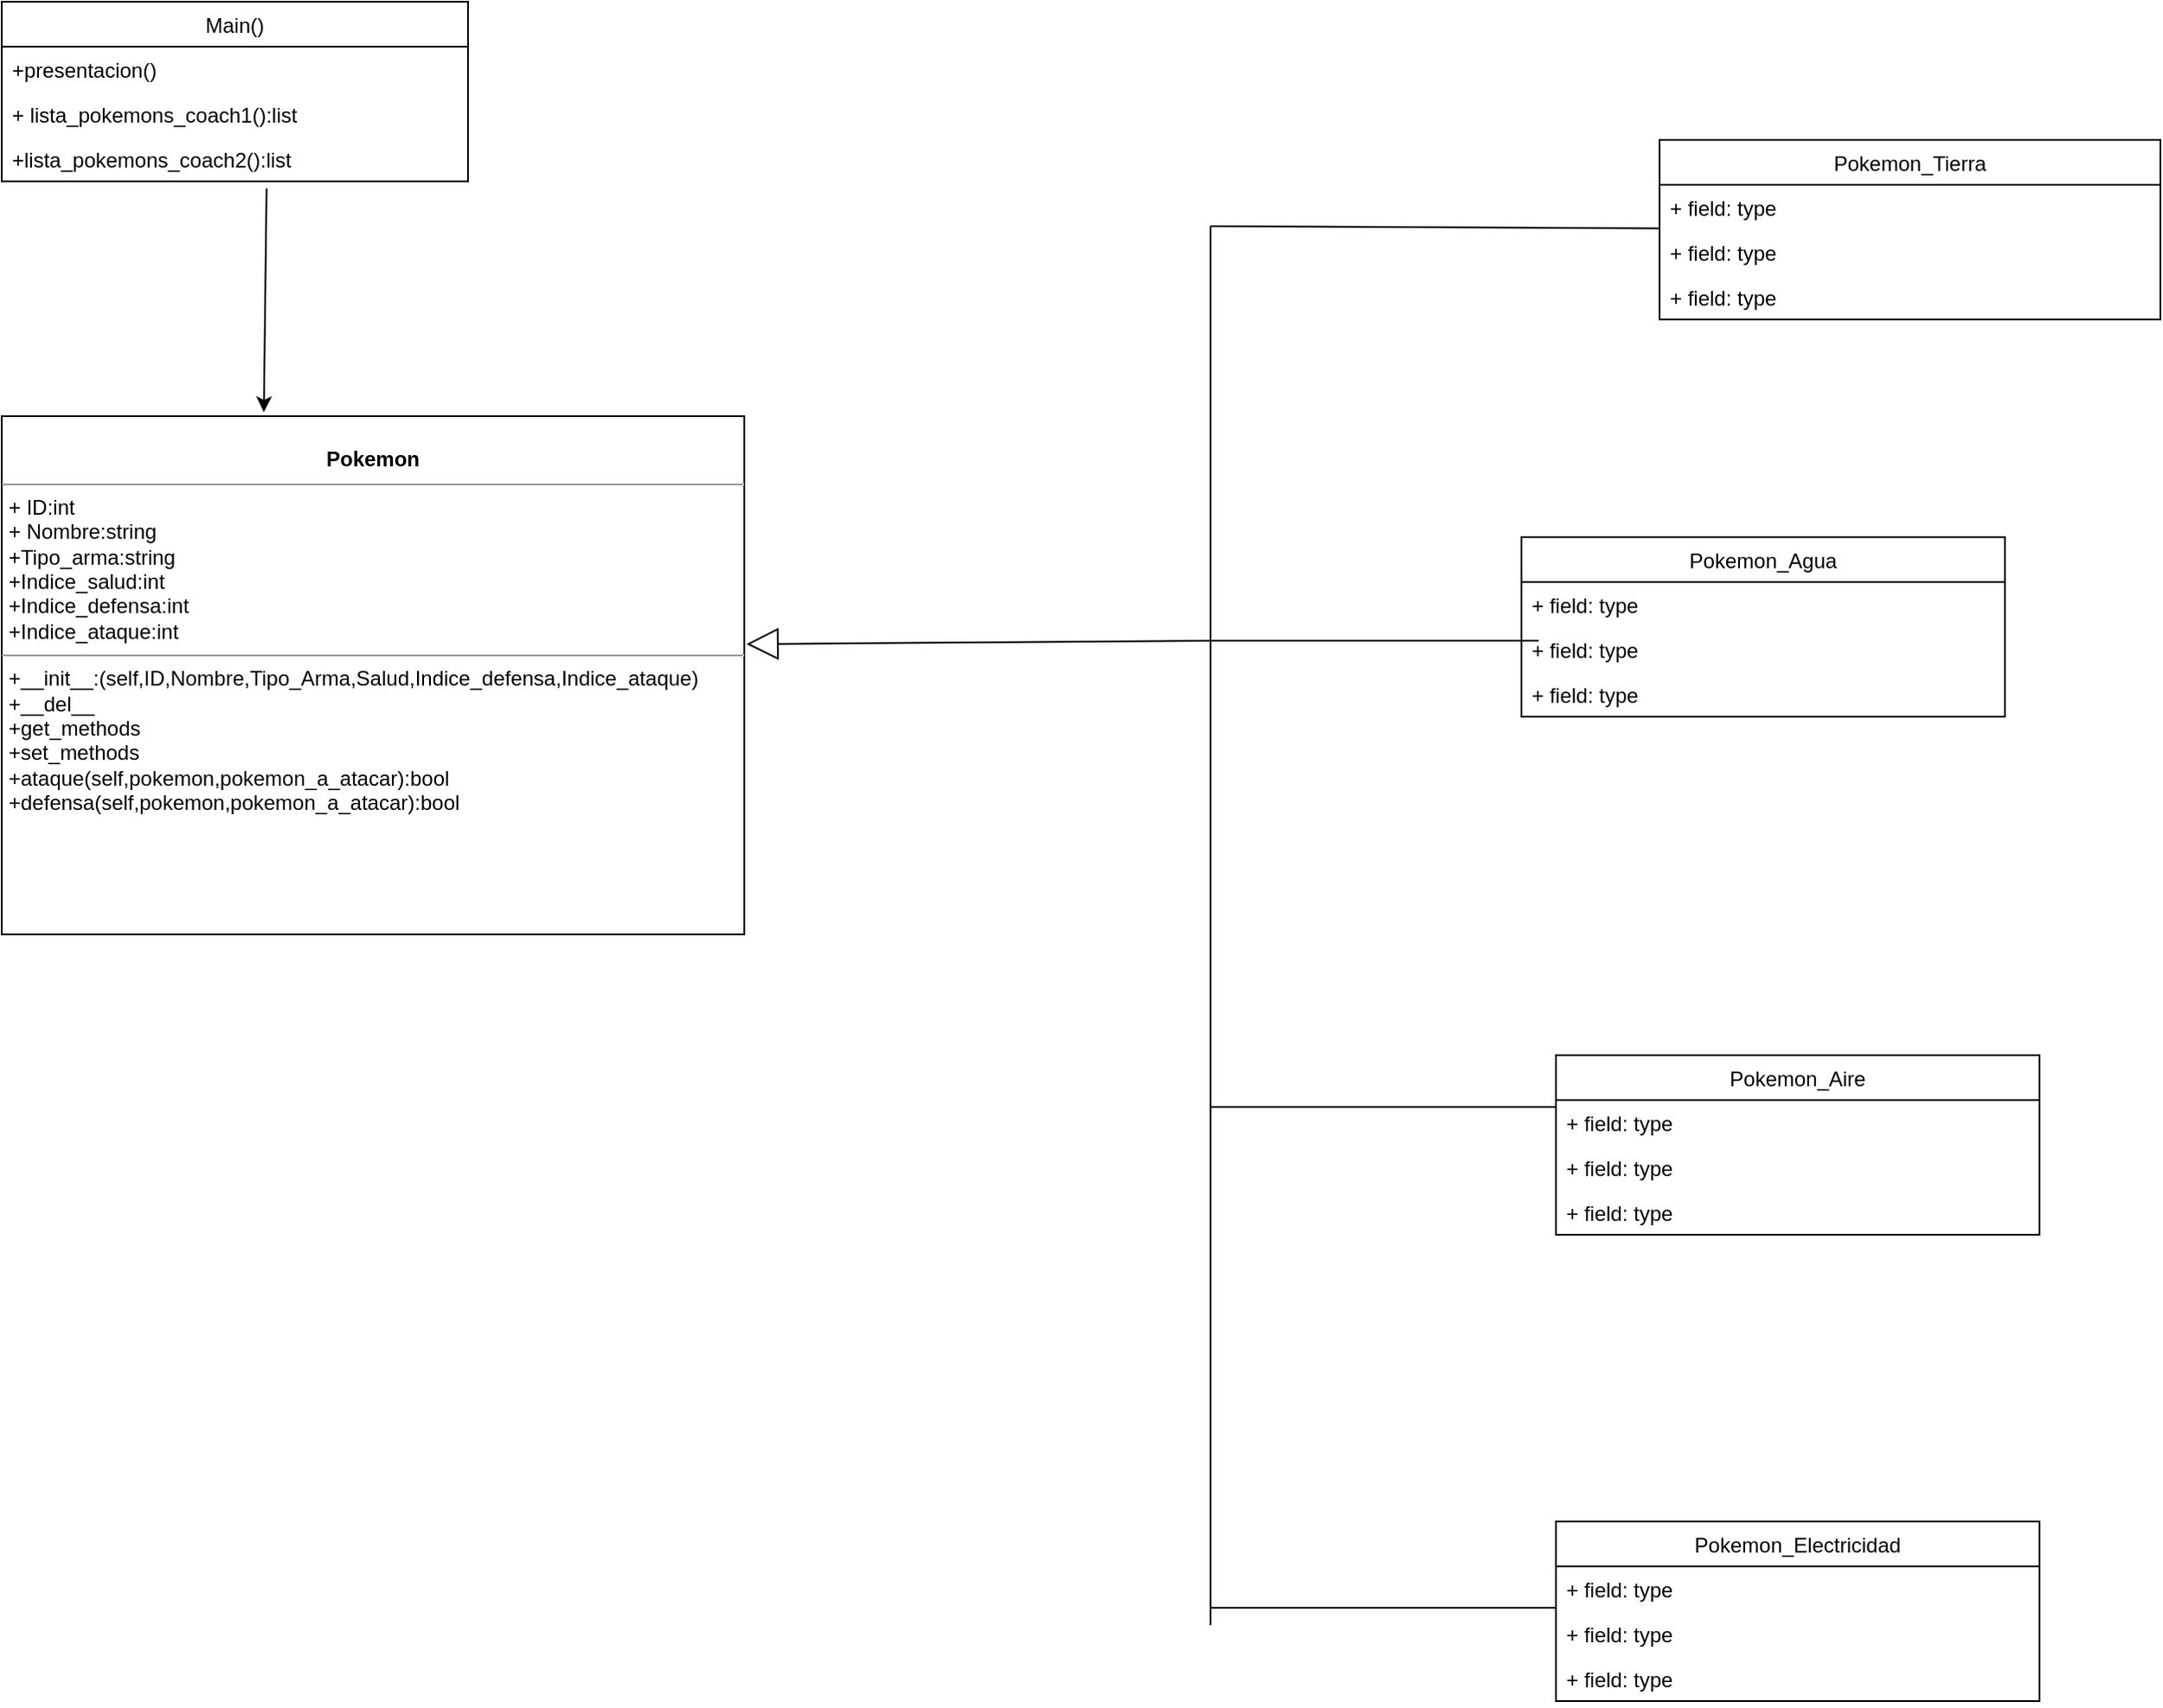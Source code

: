 <mxfile version="12.2.4"><diagram id="Dsa9_tU6Q_COKHty1g71"><mxGraphModel dx="403" dy="265" grid="1" gridSize="10" guides="1" tooltips="1" connect="1" arrows="1" fold="1" page="1" pageScale="1" pageWidth="827" pageHeight="1169" math="0" shadow="0"><root><mxCell id="0"/><mxCell id="1" parent="0"/><mxCell id="2" value="Main()" style="swimlane;fontStyle=0;childLayout=stackLayout;horizontal=1;startSize=26;fillColor=none;horizontalStack=0;resizeParent=1;resizeParentMax=0;resizeLast=0;collapsible=1;marginBottom=0;" vertex="1" parent="1"><mxGeometry x="20" y="70" width="270" height="104" as="geometry"/></mxCell><mxCell id="3" value="+presentacion()" style="text;strokeColor=none;fillColor=none;align=left;verticalAlign=top;spacingLeft=4;spacingRight=4;overflow=hidden;rotatable=0;points=[[0,0.5],[1,0.5]];portConstraint=eastwest;" vertex="1" parent="2"><mxGeometry y="26" width="270" height="26" as="geometry"/></mxCell><mxCell id="4" value="+ lista_pokemons_coach1():list" style="text;strokeColor=none;fillColor=none;align=left;verticalAlign=top;spacingLeft=4;spacingRight=4;overflow=hidden;rotatable=0;points=[[0,0.5],[1,0.5]];portConstraint=eastwest;" vertex="1" parent="2"><mxGeometry y="52" width="270" height="26" as="geometry"/></mxCell><mxCell id="5" value="+lista_pokemons_coach2():list" style="text;strokeColor=none;fillColor=none;align=left;verticalAlign=top;spacingLeft=4;spacingRight=4;overflow=hidden;rotatable=0;points=[[0,0.5],[1,0.5]];portConstraint=eastwest;" vertex="1" parent="2"><mxGeometry y="78" width="270" height="26" as="geometry"/></mxCell><mxCell id="6" value="" style="endArrow=classic;html=1;exitX=0.568;exitY=1.157;exitDx=0;exitDy=0;exitPerimeter=0;entryX=0.353;entryY=-0.008;entryDx=0;entryDy=0;entryPerimeter=0;" edge="1" parent="1" source="5" target="11"><mxGeometry width="50" height="50" relative="1" as="geometry"><mxPoint x="20" y="250" as="sourcePoint"/><mxPoint x="173" y="280" as="targetPoint"/></mxGeometry></mxCell><mxCell id="11" value="&lt;p style=&quot;margin: 0px ; margin-top: 4px ; text-align: center&quot;&gt;&lt;br&gt;&lt;b&gt;Pokemon&lt;/b&gt;&lt;/p&gt;&lt;hr size=&quot;1&quot;&gt;&lt;p style=&quot;margin: 0px ; margin-left: 4px&quot;&gt;+ ID:int&lt;br&gt;+ Nombre:string&lt;/p&gt;&lt;p style=&quot;margin: 0px ; margin-left: 4px&quot;&gt;+Tipo_arma:string&lt;/p&gt;&lt;p style=&quot;margin: 0px ; margin-left: 4px&quot;&gt;+Indice_salud:int&lt;/p&gt;&lt;p style=&quot;margin: 0px ; margin-left: 4px&quot;&gt;+Indice_defensa:int&lt;/p&gt;&lt;p style=&quot;margin: 0px ; margin-left: 4px&quot;&gt;+Indice_ataque:int&lt;/p&gt;&lt;hr size=&quot;1&quot;&gt;&lt;p style=&quot;margin: 0px ; margin-left: 4px&quot;&gt;+__init__:(self,ID,Nombre,Tipo_Arma,Salud,Indice_defensa,Indice_ataque)&lt;/p&gt;&lt;p style=&quot;margin: 0px ; margin-left: 4px&quot;&gt;+__del__&lt;/p&gt;&lt;p style=&quot;margin: 0px ; margin-left: 4px&quot;&gt;+get_methods&lt;/p&gt;&lt;p style=&quot;margin: 0px ; margin-left: 4px&quot;&gt;+set_methods&lt;/p&gt;&lt;p style=&quot;margin: 0px ; margin-left: 4px&quot;&gt;+ataque(self,pokemon,pokemon_a_atacar):bool&lt;/p&gt;&lt;p style=&quot;margin: 0px ; margin-left: 4px&quot;&gt;+defensa(self,pokemon,pokemon_a_atacar):bool&lt;/p&gt;" style="verticalAlign=top;align=left;overflow=fill;fontSize=12;fontFamily=Helvetica;html=1;" vertex="1" parent="1"><mxGeometry x="20" y="310" width="430" height="300" as="geometry"/></mxCell><mxCell id="12" value="" style="endArrow=none;html=1;" edge="1" parent="1"><mxGeometry width="50" height="50" relative="1" as="geometry"><mxPoint x="720" y="1010" as="sourcePoint"/><mxPoint x="720" y="200" as="targetPoint"/></mxGeometry></mxCell><mxCell id="13" value="" style="endArrow=block;endSize=16;endFill=0;html=1;entryX=1.003;entryY=0.44;entryDx=0;entryDy=0;entryPerimeter=0;" edge="1" parent="1" target="11"><mxGeometry width="160" relative="1" as="geometry"><mxPoint x="720" y="440" as="sourcePoint"/><mxPoint x="530" y="730" as="targetPoint"/></mxGeometry></mxCell><mxCell id="14" value="" style="endArrow=none;html=1;" edge="1" parent="1"><mxGeometry width="50" height="50" relative="1" as="geometry"><mxPoint x="910" y="440" as="sourcePoint"/><mxPoint x="720" y="440" as="targetPoint"/></mxGeometry></mxCell><mxCell id="15" value="" style="endArrow=none;html=1;" edge="1" parent="1"><mxGeometry width="50" height="50" relative="1" as="geometry"><mxPoint x="920" y="710" as="sourcePoint"/><mxPoint x="720" y="710" as="targetPoint"/></mxGeometry></mxCell><mxCell id="16" value="" style="endArrow=none;html=1;" edge="1" parent="1" target="17"><mxGeometry width="50" height="50" relative="1" as="geometry"><mxPoint x="720" y="200" as="sourcePoint"/><mxPoint x="720" y="210" as="targetPoint"/></mxGeometry></mxCell><mxCell id="17" value="Pokemon_Tierra" style="swimlane;fontStyle=0;childLayout=stackLayout;horizontal=1;startSize=26;fillColor=none;horizontalStack=0;resizeParent=1;resizeParentMax=0;resizeLast=0;collapsible=1;marginBottom=0;" vertex="1" parent="1"><mxGeometry x="980" y="150" width="290" height="104" as="geometry"/></mxCell><mxCell id="18" value="+ field: type" style="text;strokeColor=none;fillColor=none;align=left;verticalAlign=top;spacingLeft=4;spacingRight=4;overflow=hidden;rotatable=0;points=[[0,0.5],[1,0.5]];portConstraint=eastwest;" vertex="1" parent="17"><mxGeometry y="26" width="290" height="26" as="geometry"/></mxCell><mxCell id="19" value="+ field: type" style="text;strokeColor=none;fillColor=none;align=left;verticalAlign=top;spacingLeft=4;spacingRight=4;overflow=hidden;rotatable=0;points=[[0,0.5],[1,0.5]];portConstraint=eastwest;" vertex="1" parent="17"><mxGeometry y="52" width="290" height="26" as="geometry"/></mxCell><mxCell id="20" value="+ field: type" style="text;strokeColor=none;fillColor=none;align=left;verticalAlign=top;spacingLeft=4;spacingRight=4;overflow=hidden;rotatable=0;points=[[0,0.5],[1,0.5]];portConstraint=eastwest;" vertex="1" parent="17"><mxGeometry y="78" width="290" height="26" as="geometry"/></mxCell><mxCell id="21" value="Pokemon_Aire" style="swimlane;fontStyle=0;childLayout=stackLayout;horizontal=1;startSize=26;fillColor=none;horizontalStack=0;resizeParent=1;resizeParentMax=0;resizeLast=0;collapsible=1;marginBottom=0;" vertex="1" parent="1"><mxGeometry x="920" y="680" width="280" height="104" as="geometry"/></mxCell><mxCell id="22" value="+ field: type" style="text;strokeColor=none;fillColor=none;align=left;verticalAlign=top;spacingLeft=4;spacingRight=4;overflow=hidden;rotatable=0;points=[[0,0.5],[1,0.5]];portConstraint=eastwest;" vertex="1" parent="21"><mxGeometry y="26" width="280" height="26" as="geometry"/></mxCell><mxCell id="23" value="+ field: type" style="text;strokeColor=none;fillColor=none;align=left;verticalAlign=top;spacingLeft=4;spacingRight=4;overflow=hidden;rotatable=0;points=[[0,0.5],[1,0.5]];portConstraint=eastwest;" vertex="1" parent="21"><mxGeometry y="52" width="280" height="26" as="geometry"/></mxCell><mxCell id="24" value="+ field: type" style="text;strokeColor=none;fillColor=none;align=left;verticalAlign=top;spacingLeft=4;spacingRight=4;overflow=hidden;rotatable=0;points=[[0,0.5],[1,0.5]];portConstraint=eastwest;" vertex="1" parent="21"><mxGeometry y="78" width="280" height="26" as="geometry"/></mxCell><mxCell id="25" value="Pokemon_Agua" style="swimlane;fontStyle=0;childLayout=stackLayout;horizontal=1;startSize=26;fillColor=none;horizontalStack=0;resizeParent=1;resizeParentMax=0;resizeLast=0;collapsible=1;marginBottom=0;" vertex="1" parent="1"><mxGeometry x="900" y="380" width="280" height="104" as="geometry"/></mxCell><mxCell id="26" value="+ field: type" style="text;strokeColor=none;fillColor=none;align=left;verticalAlign=top;spacingLeft=4;spacingRight=4;overflow=hidden;rotatable=0;points=[[0,0.5],[1,0.5]];portConstraint=eastwest;" vertex="1" parent="25"><mxGeometry y="26" width="280" height="26" as="geometry"/></mxCell><mxCell id="27" value="+ field: type" style="text;strokeColor=none;fillColor=none;align=left;verticalAlign=top;spacingLeft=4;spacingRight=4;overflow=hidden;rotatable=0;points=[[0,0.5],[1,0.5]];portConstraint=eastwest;" vertex="1" parent="25"><mxGeometry y="52" width="280" height="26" as="geometry"/></mxCell><mxCell id="28" value="+ field: type" style="text;strokeColor=none;fillColor=none;align=left;verticalAlign=top;spacingLeft=4;spacingRight=4;overflow=hidden;rotatable=0;points=[[0,0.5],[1,0.5]];portConstraint=eastwest;" vertex="1" parent="25"><mxGeometry y="78" width="280" height="26" as="geometry"/></mxCell><mxCell id="29" value="" style="endArrow=none;html=1;" edge="1" parent="1"><mxGeometry width="50" height="50" relative="1" as="geometry"><mxPoint x="920" y="1000" as="sourcePoint"/><mxPoint x="720" y="1000" as="targetPoint"/></mxGeometry></mxCell><mxCell id="31" value="Pokemon_Electricidad" style="swimlane;fontStyle=0;childLayout=stackLayout;horizontal=1;startSize=26;fillColor=none;horizontalStack=0;resizeParent=1;resizeParentMax=0;resizeLast=0;collapsible=1;marginBottom=0;" vertex="1" parent="1"><mxGeometry x="920" y="950" width="280" height="104" as="geometry"/></mxCell><mxCell id="32" value="+ field: type" style="text;strokeColor=none;fillColor=none;align=left;verticalAlign=top;spacingLeft=4;spacingRight=4;overflow=hidden;rotatable=0;points=[[0,0.5],[1,0.5]];portConstraint=eastwest;" vertex="1" parent="31"><mxGeometry y="26" width="280" height="26" as="geometry"/></mxCell><mxCell id="33" value="+ field: type" style="text;strokeColor=none;fillColor=none;align=left;verticalAlign=top;spacingLeft=4;spacingRight=4;overflow=hidden;rotatable=0;points=[[0,0.5],[1,0.5]];portConstraint=eastwest;" vertex="1" parent="31"><mxGeometry y="52" width="280" height="26" as="geometry"/></mxCell><mxCell id="34" value="+ field: type" style="text;strokeColor=none;fillColor=none;align=left;verticalAlign=top;spacingLeft=4;spacingRight=4;overflow=hidden;rotatable=0;points=[[0,0.5],[1,0.5]];portConstraint=eastwest;" vertex="1" parent="31"><mxGeometry y="78" width="280" height="26" as="geometry"/></mxCell></root></mxGraphModel></diagram></mxfile>